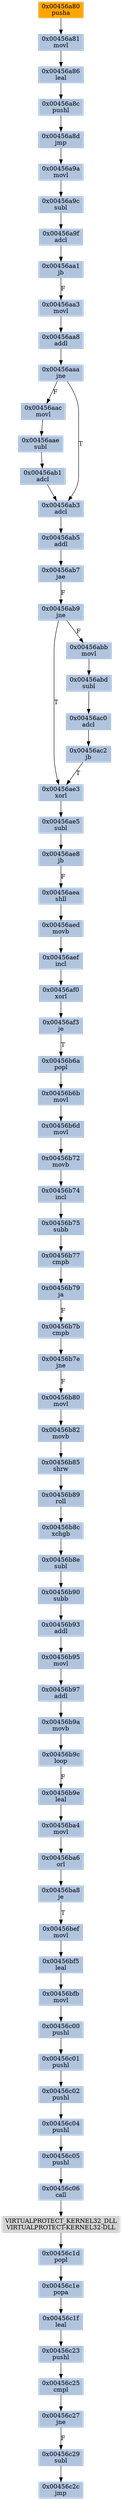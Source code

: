 strict digraph G {
	graph [bgcolor=transparent,
		name=G
	];
	node [color=lightsteelblue,
		fillcolor=lightsteelblue,
		shape=rectangle,
		style=filled
	];
	"0x00456c1f"	[label="0x00456c1f
leal"];
	"0x00456c23"	[label="0x00456c23
pushl"];
	"0x00456c1f" -> "0x00456c23"	[color="#000000"];
	"0x00456b95"	[label="0x00456b95
movl"];
	"0x00456b97"	[label="0x00456b97
addl"];
	"0x00456b95" -> "0x00456b97"	[color="#000000"];
	"0x00456bfb"	[label="0x00456bfb
movl"];
	"0x00456c00"	[label="0x00456c00
pushl"];
	"0x00456bfb" -> "0x00456c00"	[color="#000000"];
	"0x00456b90"	[label="0x00456b90
subb"];
	"0x00456b93"	[label="0x00456b93
addl"];
	"0x00456b90" -> "0x00456b93"	[color="#000000"];
	"0x00456b82"	[label="0x00456b82
movb"];
	"0x00456b85"	[label="0x00456b85
shrw"];
	"0x00456b82" -> "0x00456b85"	[color="#000000"];
	"0x00456aaa"	[label="0x00456aaa
jne"];
	"0x00456aac"	[label="0x00456aac
movl"];
	"0x00456aaa" -> "0x00456aac"	[color="#000000",
		label=F];
	"0x00456ab3"	[label="0x00456ab3
adcl"];
	"0x00456aaa" -> "0x00456ab3"	[color="#000000",
		label=T];
	"0x00456b79"	[label="0x00456b79
ja"];
	"0x00456b7b"	[label="0x00456b7b
cmpb"];
	"0x00456b79" -> "0x00456b7b"	[color="#000000",
		label=F];
	"0x00456b6a"	[label="0x00456b6a
popl"];
	"0x00456b6b"	[label="0x00456b6b
movl"];
	"0x00456b6a" -> "0x00456b6b"	[color="#000000"];
	"0x00456c27"	[label="0x00456c27
jne"];
	"0x00456c29"	[label="0x00456c29
subl"];
	"0x00456c27" -> "0x00456c29"	[color="#000000",
		label=F];
	"0x00456af3"	[label="0x00456af3
je"];
	"0x00456af3" -> "0x00456b6a"	[color="#000000",
		label=T];
	"0x00456c02"	[label="0x00456c02
pushl"];
	"0x00456c04"	[label="0x00456c04
pushl"];
	"0x00456c02" -> "0x00456c04"	[color="#000000"];
	"0x00456bef"	[label="0x00456bef
movl"];
	"0x00456bf5"	[label="0x00456bf5
leal"];
	"0x00456bef" -> "0x00456bf5"	[color="#000000"];
	"0x00456aea"	[label="0x00456aea
shll"];
	"0x00456aed"	[label="0x00456aed
movb"];
	"0x00456aea" -> "0x00456aed"	[color="#000000"];
	"0x00456ba8"	[label="0x00456ba8
je"];
	"0x00456ba8" -> "0x00456bef"	[color="#000000",
		label=T];
	"0x00456aef"	[label="0x00456aef
incl"];
	"0x00456af0"	[label="0x00456af0
xorl"];
	"0x00456aef" -> "0x00456af0"	[color="#000000"];
	"0x00456a9f"	[label="0x00456a9f
adcl"];
	"0x00456aa1"	[label="0x00456aa1
jb"];
	"0x00456a9f" -> "0x00456aa1"	[color="#000000"];
	"0x00456b8e"	[label="0x00456b8e
subl"];
	"0x00456b8e" -> "0x00456b90"	[color="#000000"];
	"0x00456c1e"	[label="0x00456c1e
popa"];
	"0x00456c1e" -> "0x00456c1f"	[color="#000000"];
	"0x00456c05"	[label="0x00456c05
pushl"];
	"0x00456c04" -> "0x00456c05"	[color="#000000"];
	"0x00456b7e"	[label="0x00456b7e
jne"];
	"0x00456b80"	[label="0x00456b80
movl"];
	"0x00456b7e" -> "0x00456b80"	[color="#000000",
		label=F];
	"0x00456a8c"	[label="0x00456a8c
pushl"];
	"0x00456a8d"	[label="0x00456a8d
jmp"];
	"0x00456a8c" -> "0x00456a8d"	[color="#000000"];
	"0x00456ab1"	[label="0x00456ab1
adcl"];
	"0x00456ab1" -> "0x00456ab3"	[color="#000000"];
	"0x00456a9c"	[label="0x00456a9c
subl"];
	"0x00456a9c" -> "0x00456a9f"	[color="#000000"];
	"0x00456c2c"	[label="0x00456c2c
jmp"];
	"0x00456b6d"	[label="0x00456b6d
movl"];
	"0x00456b72"	[label="0x00456b72
movb"];
	"0x00456b6d" -> "0x00456b72"	[color="#000000"];
	"0x00456c06"	[label="0x00456c06
call"];
	"0x00456c05" -> "0x00456c06"	[color="#000000"];
	"0x00456c25"	[label="0x00456c25
cmpl"];
	"0x00456c25" -> "0x00456c27"	[color="#000000"];
	"0x00456a80"	[color=lightgrey,
		fillcolor=orange,
		label="0x00456a80
pusha"];
	"0x00456a81"	[label="0x00456a81
movl"];
	"0x00456a80" -> "0x00456a81"	[color="#000000"];
	"0x00456aa3"	[label="0x00456aa3
movl"];
	"0x00456aa8"	[label="0x00456aa8
addl"];
	"0x00456aa3" -> "0x00456aa8"	[color="#000000"];
	"0x00456ae8"	[label="0x00456ae8
jb"];
	"0x00456ae8" -> "0x00456aea"	[color="#000000",
		label=F];
	"0x00456b9a"	[label="0x00456b9a
movb"];
	"0x00456b9c"	[label="0x00456b9c
loop"];
	"0x00456b9a" -> "0x00456b9c"	[color="#000000"];
	"0x00456b97" -> "0x00456b9a"	[color="#000000"];
	"0x00456b74"	[label="0x00456b74
incl"];
	"0x00456b75"	[label="0x00456b75
subb"];
	"0x00456b74" -> "0x00456b75"	[color="#000000"];
	"0x00456c29" -> "0x00456c2c"	[color="#000000"];
	"0x00456ba4"	[label="0x00456ba4
movl"];
	"0x00456ba6"	[label="0x00456ba6
orl"];
	"0x00456ba4" -> "0x00456ba6"	[color="#000000"];
	"0x00456b9e"	[label="0x00456b9e
leal"];
	"0x00456b9e" -> "0x00456ba4"	[color="#000000"];
	"0x00456c01"	[label="0x00456c01
pushl"];
	"0x00456c01" -> "0x00456c02"	[color="#000000"];
	"0x00456b89"	[label="0x00456b89
roll"];
	"0x00456b85" -> "0x00456b89"	[color="#000000"];
	VIRTUALPROTECT_KERNEL32_DLL	[color=lightgrey,
		fillcolor=lightgrey,
		label="VIRTUALPROTECT_KERNEL32_DLL
VIRTUALPROTECT-KERNEL32-DLL"];
	"0x00456c06" -> VIRTUALPROTECT_KERNEL32_DLL	[color="#000000"];
	"0x00456aa8" -> "0x00456aaa"	[color="#000000"];
	"0x00456c1d"	[label="0x00456c1d
popl"];
	VIRTUALPROTECT_KERNEL32_DLL -> "0x00456c1d"	[color="#000000"];
	"0x00456bf5" -> "0x00456bfb"	[color="#000000"];
	"0x00456b9c" -> "0x00456b9e"	[color="#000000",
		label=F];
	"0x00456ac2"	[label="0x00456ac2
jb"];
	"0x00456ae3"	[label="0x00456ae3
xorl"];
	"0x00456ac2" -> "0x00456ae3"	[color="#000000",
		label=T];
	"0x00456b80" -> "0x00456b82"	[color="#000000"];
	"0x00456c00" -> "0x00456c01"	[color="#000000"];
	"0x00456b77"	[label="0x00456b77
cmpb"];
	"0x00456b75" -> "0x00456b77"	[color="#000000"];
	"0x00456aa1" -> "0x00456aa3"	[color="#000000",
		label=F];
	"0x00456aae"	[label="0x00456aae
subl"];
	"0x00456aae" -> "0x00456ab1"	[color="#000000"];
	"0x00456b7b" -> "0x00456b7e"	[color="#000000"];
	"0x00456af0" -> "0x00456af3"	[color="#000000"];
	"0x00456aed" -> "0x00456aef"	[color="#000000"];
	"0x00456ab9"	[label="0x00456ab9
jne"];
	"0x00456ab9" -> "0x00456ae3"	[color="#000000",
		label=T];
	"0x00456abb"	[label="0x00456abb
movl"];
	"0x00456ab9" -> "0x00456abb"	[color="#000000",
		label=F];
	"0x00456b8c"	[label="0x00456b8c
xchgb"];
	"0x00456b89" -> "0x00456b8c"	[color="#000000"];
	"0x00456a86"	[label="0x00456a86
leal"];
	"0x00456a86" -> "0x00456a8c"	[color="#000000"];
	"0x00456c23" -> "0x00456c25"	[color="#000000"];
	"0x00456ba6" -> "0x00456ba8"	[color="#000000"];
	"0x00456ab5"	[label="0x00456ab5
addl"];
	"0x00456ab7"	[label="0x00456ab7
jae"];
	"0x00456ab5" -> "0x00456ab7"	[color="#000000"];
	"0x00456c1d" -> "0x00456c1e"	[color="#000000"];
	"0x00456a81" -> "0x00456a86"	[color="#000000"];
	"0x00456b77" -> "0x00456b79"	[color="#000000"];
	"0x00456aac" -> "0x00456aae"	[color="#000000"];
	"0x00456b93" -> "0x00456b95"	[color="#000000"];
	"0x00456abd"	[label="0x00456abd
subl"];
	"0x00456ac0"	[label="0x00456ac0
adcl"];
	"0x00456abd" -> "0x00456ac0"	[color="#000000"];
	"0x00456ae5"	[label="0x00456ae5
subl"];
	"0x00456ae3" -> "0x00456ae5"	[color="#000000"];
	"0x00456a9a"	[label="0x00456a9a
movl"];
	"0x00456a8d" -> "0x00456a9a"	[color="#000000"];
	"0x00456ab7" -> "0x00456ab9"	[color="#000000",
		label=F];
	"0x00456ac0" -> "0x00456ac2"	[color="#000000"];
	"0x00456a9a" -> "0x00456a9c"	[color="#000000"];
	"0x00456b6b" -> "0x00456b6d"	[color="#000000"];
	"0x00456b72" -> "0x00456b74"	[color="#000000"];
	"0x00456b8c" -> "0x00456b8e"	[color="#000000"];
	"0x00456abb" -> "0x00456abd"	[color="#000000"];
	"0x00456ae5" -> "0x00456ae8"	[color="#000000"];
	"0x00456ab3" -> "0x00456ab5"	[color="#000000"];
}
